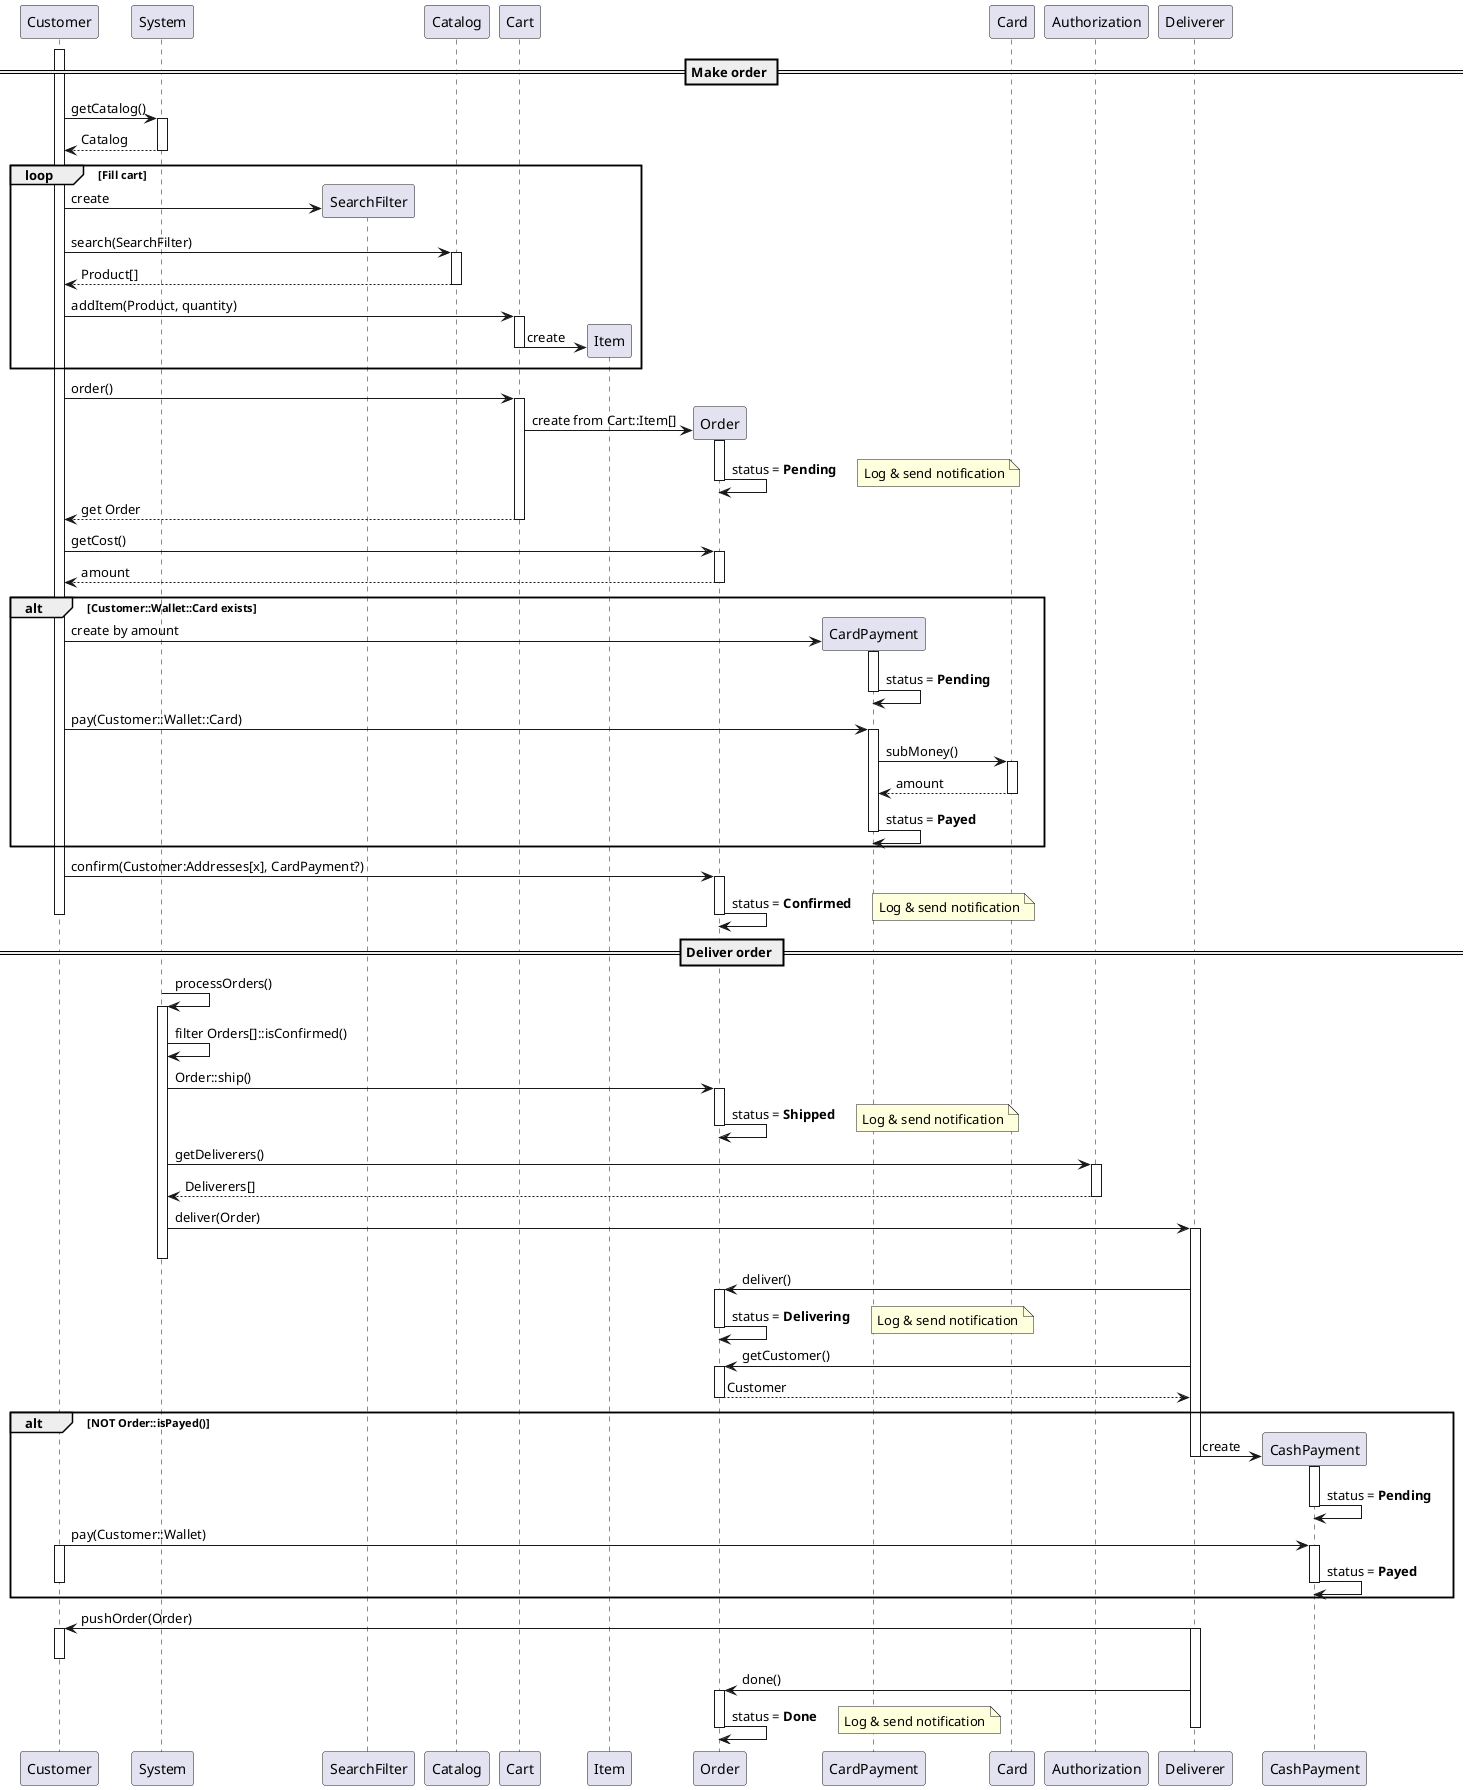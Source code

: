 @startuml
== Make order ==
Customer++

' Fill cart
Customer -> System++: getCatalog()
Customer <-- System--: Catalog

loop Fill cart
    Customer -> SearchFilter**: create
    Customer -> Catalog++: search(SearchFilter)
    Customer <-- Catalog--: Product[]
    Customer -> Cart++: addItem(Product, quantity)
        Cart -> Item**: create
        Cart--
end

' Make order
Customer -> Cart++: order()
    Cart -> Order**: create from Cart::Item[]
        Order++
        Order -> Order--: status = **Pending**
        note right: Log & send notification
Customer <-- Cart--: get Order

' Confirm order
Customer -> Order++: getCost()
Customer <-- Order--: amount

alt Customer::Wallet::Card exists
    Customer -> CardPayment**: create by amount
        CardPayment++
        CardPayment -> CardPayment--: status = **Pending**
    Customer -> CardPayment: pay(Customer::Wallet::Card)
        CardPayment++
        CardPayment -> Card++: subMoney()
        CardPayment <-- Card--: amount
        CardPayment -> CardPayment--: status = **Payed**
end

Customer -> Order++: confirm(Customer:Addresses[x], CardPayment?)
    Order -> Order--: status = **Confirmed**
    note right: Log & send notification
Customer--

== Deliver order ==

' Process order
System -> System++: processOrders()
System -> System: filter Orders[]::isConfirmed()
System -> Order++: Order::ship()
    Order -> Order--: status = **Shipped**
    note right: Log & send notification
System -> Authorization++: getDeliverers()
System <-- Authorization--: Deliverers[]
System -> Deliverer++: deliver(Order)
System--
    Deliverer -> Order++: deliver()
        Order -> Order--: status = **Delivering**
        note right: Log & send notification
    Deliverer -> Order++: getCustomer()
    Deliverer <-- Order--: Customer

alt NOT Order::isPayed()
    Deliverer -> CashPayment**: create
    Deliverer--
        CashPayment++
        CashPayment -> CashPayment--: status = **Pending**
Customer -> CashPayment++: pay(Customer::Wallet)
Customer++
        CashPayment -> CashPayment--: status = **Payed**
Customer--
end

Deliverer -> Customer: pushOrder(Order)
Customer++
Customer--
Deliverer++
Deliverer -> Order++: done()
    Order -> Order--: status = **Done**
    note right: Log & send notification
Deliverer--
@enduml
